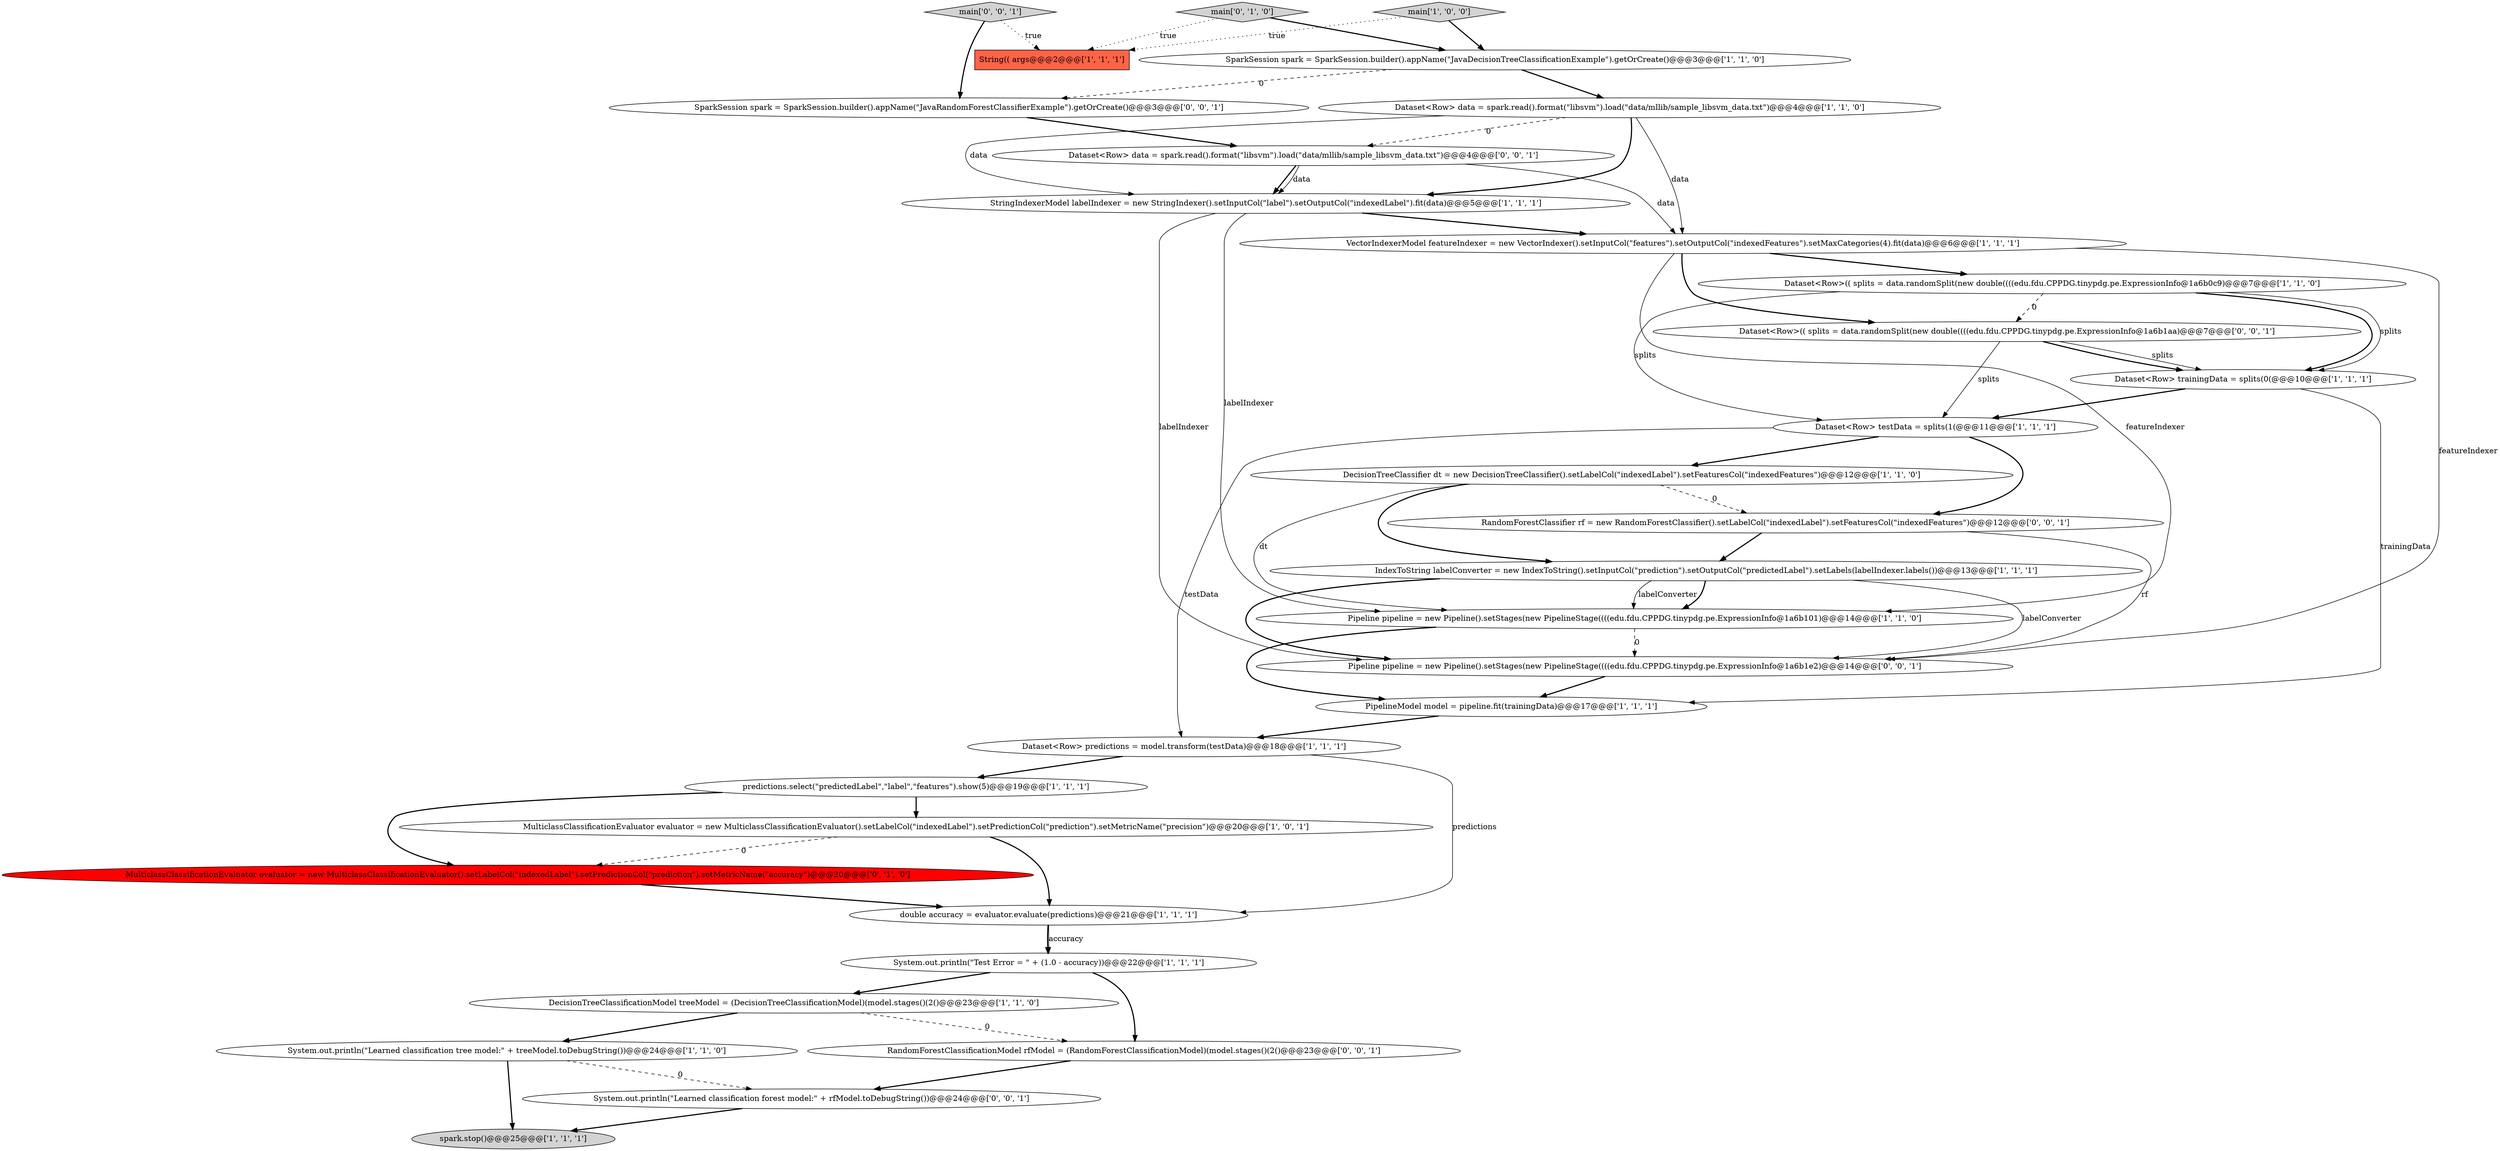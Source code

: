 digraph {
15 [style = filled, label = "String(( args@@@2@@@['1', '1', '1']", fillcolor = tomato, shape = box image = "AAA0AAABBB1BBB"];
12 [style = filled, label = "Dataset<Row> testData = splits(1(@@@11@@@['1', '1', '1']", fillcolor = white, shape = ellipse image = "AAA0AAABBB1BBB"];
16 [style = filled, label = "MulticlassClassificationEvaluator evaluator = new MulticlassClassificationEvaluator().setLabelCol(\"indexedLabel\").setPredictionCol(\"prediction\").setMetricName(\"precision\")@@@20@@@['1', '0', '1']", fillcolor = white, shape = ellipse image = "AAA0AAABBB1BBB"];
17 [style = filled, label = "predictions.select(\"predictedLabel\",\"label\",\"features\").show(5)@@@19@@@['1', '1', '1']", fillcolor = white, shape = ellipse image = "AAA0AAABBB1BBB"];
1 [style = filled, label = "Dataset<Row> trainingData = splits(0(@@@10@@@['1', '1', '1']", fillcolor = white, shape = ellipse image = "AAA0AAABBB1BBB"];
29 [style = filled, label = "RandomForestClassificationModel rfModel = (RandomForestClassificationModel)(model.stages()(2()@@@23@@@['0', '0', '1']", fillcolor = white, shape = ellipse image = "AAA0AAABBB3BBB"];
2 [style = filled, label = "DecisionTreeClassifier dt = new DecisionTreeClassifier().setLabelCol(\"indexedLabel\").setFeaturesCol(\"indexedFeatures\")@@@12@@@['1', '1', '0']", fillcolor = white, shape = ellipse image = "AAA0AAABBB1BBB"];
8 [style = filled, label = "Dataset<Row> data = spark.read().format(\"libsvm\").load(\"data/mllib/sample_libsvm_data.txt\")@@@4@@@['1', '1', '0']", fillcolor = white, shape = ellipse image = "AAA0AAABBB1BBB"];
23 [style = filled, label = "System.out.println(\"Learned classification forest model:\" + rfModel.toDebugString())@@@24@@@['0', '0', '1']", fillcolor = white, shape = ellipse image = "AAA0AAABBB3BBB"];
4 [style = filled, label = "StringIndexerModel labelIndexer = new StringIndexer().setInputCol(\"label\").setOutputCol(\"indexedLabel\").fit(data)@@@5@@@['1', '1', '1']", fillcolor = white, shape = ellipse image = "AAA0AAABBB1BBB"];
7 [style = filled, label = "main['1', '0', '0']", fillcolor = lightgray, shape = diamond image = "AAA0AAABBB1BBB"];
10 [style = filled, label = "double accuracy = evaluator.evaluate(predictions)@@@21@@@['1', '1', '1']", fillcolor = white, shape = ellipse image = "AAA0AAABBB1BBB"];
3 [style = filled, label = "DecisionTreeClassificationModel treeModel = (DecisionTreeClassificationModel)(model.stages()(2()@@@23@@@['1', '1', '0']", fillcolor = white, shape = ellipse image = "AAA0AAABBB1BBB"];
5 [style = filled, label = "IndexToString labelConverter = new IndexToString().setInputCol(\"prediction\").setOutputCol(\"predictedLabel\").setLabels(labelIndexer.labels())@@@13@@@['1', '1', '1']", fillcolor = white, shape = ellipse image = "AAA0AAABBB1BBB"];
6 [style = filled, label = "spark.stop()@@@25@@@['1', '1', '1']", fillcolor = lightgray, shape = ellipse image = "AAA0AAABBB1BBB"];
22 [style = filled, label = "MulticlassClassificationEvaluator evaluator = new MulticlassClassificationEvaluator().setLabelCol(\"indexedLabel\").setPredictionCol(\"prediction\").setMetricName(\"accuracy\")@@@20@@@['0', '1', '0']", fillcolor = red, shape = ellipse image = "AAA1AAABBB2BBB"];
11 [style = filled, label = "Dataset<Row>(( splits = data.randomSplit(new double((((edu.fdu.CPPDG.tinypdg.pe.ExpressionInfo@1a6b0c9)@@@7@@@['1', '1', '0']", fillcolor = white, shape = ellipse image = "AAA0AAABBB1BBB"];
18 [style = filled, label = "System.out.println(\"Learned classification tree model:\" + treeModel.toDebugString())@@@24@@@['1', '1', '0']", fillcolor = white, shape = ellipse image = "AAA0AAABBB1BBB"];
30 [style = filled, label = "SparkSession spark = SparkSession.builder().appName(\"JavaRandomForestClassifierExample\").getOrCreate()@@@3@@@['0', '0', '1']", fillcolor = white, shape = ellipse image = "AAA0AAABBB3BBB"];
24 [style = filled, label = "Dataset<Row> data = spark.read().format(\"libsvm\").load(\"data/mllib/sample_libsvm_data.txt\")@@@4@@@['0', '0', '1']", fillcolor = white, shape = ellipse image = "AAA0AAABBB3BBB"];
26 [style = filled, label = "RandomForestClassifier rf = new RandomForestClassifier().setLabelCol(\"indexedLabel\").setFeaturesCol(\"indexedFeatures\")@@@12@@@['0', '0', '1']", fillcolor = white, shape = ellipse image = "AAA0AAABBB3BBB"];
20 [style = filled, label = "Dataset<Row> predictions = model.transform(testData)@@@18@@@['1', '1', '1']", fillcolor = white, shape = ellipse image = "AAA0AAABBB1BBB"];
28 [style = filled, label = "Dataset<Row>(( splits = data.randomSplit(new double((((edu.fdu.CPPDG.tinypdg.pe.ExpressionInfo@1a6b1aa)@@@7@@@['0', '0', '1']", fillcolor = white, shape = ellipse image = "AAA0AAABBB3BBB"];
9 [style = filled, label = "PipelineModel model = pipeline.fit(trainingData)@@@17@@@['1', '1', '1']", fillcolor = white, shape = ellipse image = "AAA0AAABBB1BBB"];
13 [style = filled, label = "VectorIndexerModel featureIndexer = new VectorIndexer().setInputCol(\"features\").setOutputCol(\"indexedFeatures\").setMaxCategories(4).fit(data)@@@6@@@['1', '1', '1']", fillcolor = white, shape = ellipse image = "AAA0AAABBB1BBB"];
14 [style = filled, label = "System.out.println(\"Test Error = \" + (1.0 - accuracy))@@@22@@@['1', '1', '1']", fillcolor = white, shape = ellipse image = "AAA0AAABBB1BBB"];
21 [style = filled, label = "main['0', '1', '0']", fillcolor = lightgray, shape = diamond image = "AAA0AAABBB2BBB"];
27 [style = filled, label = "Pipeline pipeline = new Pipeline().setStages(new PipelineStage((((edu.fdu.CPPDG.tinypdg.pe.ExpressionInfo@1a6b1e2)@@@14@@@['0', '0', '1']", fillcolor = white, shape = ellipse image = "AAA0AAABBB3BBB"];
19 [style = filled, label = "Pipeline pipeline = new Pipeline().setStages(new PipelineStage((((edu.fdu.CPPDG.tinypdg.pe.ExpressionInfo@1a6b101)@@@14@@@['1', '1', '0']", fillcolor = white, shape = ellipse image = "AAA0AAABBB1BBB"];
0 [style = filled, label = "SparkSession spark = SparkSession.builder().appName(\"JavaDecisionTreeClassificationExample\").getOrCreate()@@@3@@@['1', '1', '0']", fillcolor = white, shape = ellipse image = "AAA0AAABBB1BBB"];
25 [style = filled, label = "main['0', '0', '1']", fillcolor = lightgray, shape = diamond image = "AAA0AAABBB3BBB"];
4->19 [style = solid, label="labelIndexer"];
3->29 [style = dashed, label="0"];
14->3 [style = bold, label=""];
19->27 [style = dashed, label="0"];
16->22 [style = dashed, label="0"];
30->24 [style = bold, label=""];
20->17 [style = bold, label=""];
26->27 [style = solid, label="rf"];
21->0 [style = bold, label=""];
21->15 [style = dotted, label="true"];
13->27 [style = solid, label="featureIndexer"];
10->14 [style = bold, label=""];
11->1 [style = bold, label=""];
16->10 [style = bold, label=""];
26->5 [style = bold, label=""];
25->30 [style = bold, label=""];
4->13 [style = bold, label=""];
27->9 [style = bold, label=""];
5->19 [style = solid, label="labelConverter"];
9->20 [style = bold, label=""];
7->0 [style = bold, label=""];
1->9 [style = solid, label="trainingData"];
28->1 [style = bold, label=""];
12->26 [style = bold, label=""];
29->23 [style = bold, label=""];
8->24 [style = dashed, label="0"];
17->22 [style = bold, label=""];
13->11 [style = bold, label=""];
24->13 [style = solid, label="data"];
7->15 [style = dotted, label="true"];
3->18 [style = bold, label=""];
11->1 [style = solid, label="splits"];
5->19 [style = bold, label=""];
28->12 [style = solid, label="splits"];
5->27 [style = solid, label="labelConverter"];
11->28 [style = dashed, label="0"];
12->2 [style = bold, label=""];
25->15 [style = dotted, label="true"];
24->4 [style = bold, label=""];
24->4 [style = solid, label="data"];
11->12 [style = solid, label="splits"];
12->20 [style = solid, label="testData"];
2->19 [style = solid, label="dt"];
19->9 [style = bold, label=""];
18->6 [style = bold, label=""];
10->14 [style = solid, label="accuracy"];
18->23 [style = dashed, label="0"];
23->6 [style = bold, label=""];
0->30 [style = dashed, label="0"];
28->1 [style = solid, label="splits"];
0->8 [style = bold, label=""];
22->10 [style = bold, label=""];
1->12 [style = bold, label=""];
14->29 [style = bold, label=""];
5->27 [style = bold, label=""];
8->4 [style = bold, label=""];
13->28 [style = bold, label=""];
13->19 [style = solid, label="featureIndexer"];
2->26 [style = dashed, label="0"];
20->10 [style = solid, label="predictions"];
4->27 [style = solid, label="labelIndexer"];
8->4 [style = solid, label="data"];
17->16 [style = bold, label=""];
8->13 [style = solid, label="data"];
2->5 [style = bold, label=""];
}
